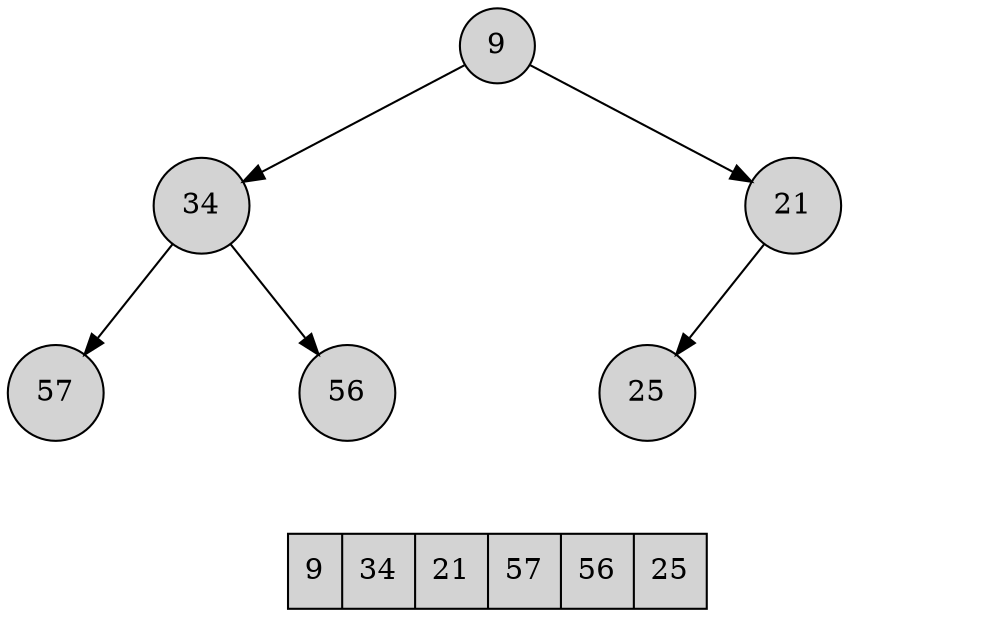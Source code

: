 digraph {
    rankdir=TB;

    node [shape=circle style=filled]

    a -> b1
    a -> b12 [weight=10 style=invis]
    a -> b2

    b1 -> c1
    b1 -> c12 [weight=10 style=invis]
    b1 -> c2

    b2 -> c3
    b2 -> c34 [weight=10 style=invis]
    b2 -> c4 [style=invis]

    a [label="9"]
    
    b1 [label="34"]
    b12 [width=.1 style=invis]
    b2 [label="21"]

    c1 [label="57"]
    c12 [width=.1 style=invis]
    c2 [label="56"]
    c3 [label="25"]
    c34 [width=.1 style=invis]
    c4 [style=invis]

    {rank=same c1 c12 c2 b12 c3 c34 c4}

    node1 [shape=record label="{{<m> 9 | 34 | 21 | 57 | 56 | 25 }}"];
    b12 -> node1 [style=invis]
}
